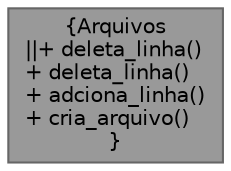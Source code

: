 digraph "Arquivos"
{
 // LATEX_PDF_SIZE
  bgcolor="transparent";
  edge [fontname=Helvetica,fontsize=10,labelfontname=Helvetica,labelfontsize=10];
  node [fontname=Helvetica,fontsize=10,shape=box,height=0.2,width=0.4];
  Node1 [label="{Arquivos\n||+ deleta_linha()\l+ deleta_linha()\l+ adciona_linha()\l+ cria_arquivo()\l}",height=0.2,width=0.4,color="gray40", fillcolor="grey60", style="filled", fontcolor="black",tooltip="Classe assistente para facilitar a manipulação de arquivos: deletar e adicionar linhas a arquivos exi..."];
}
